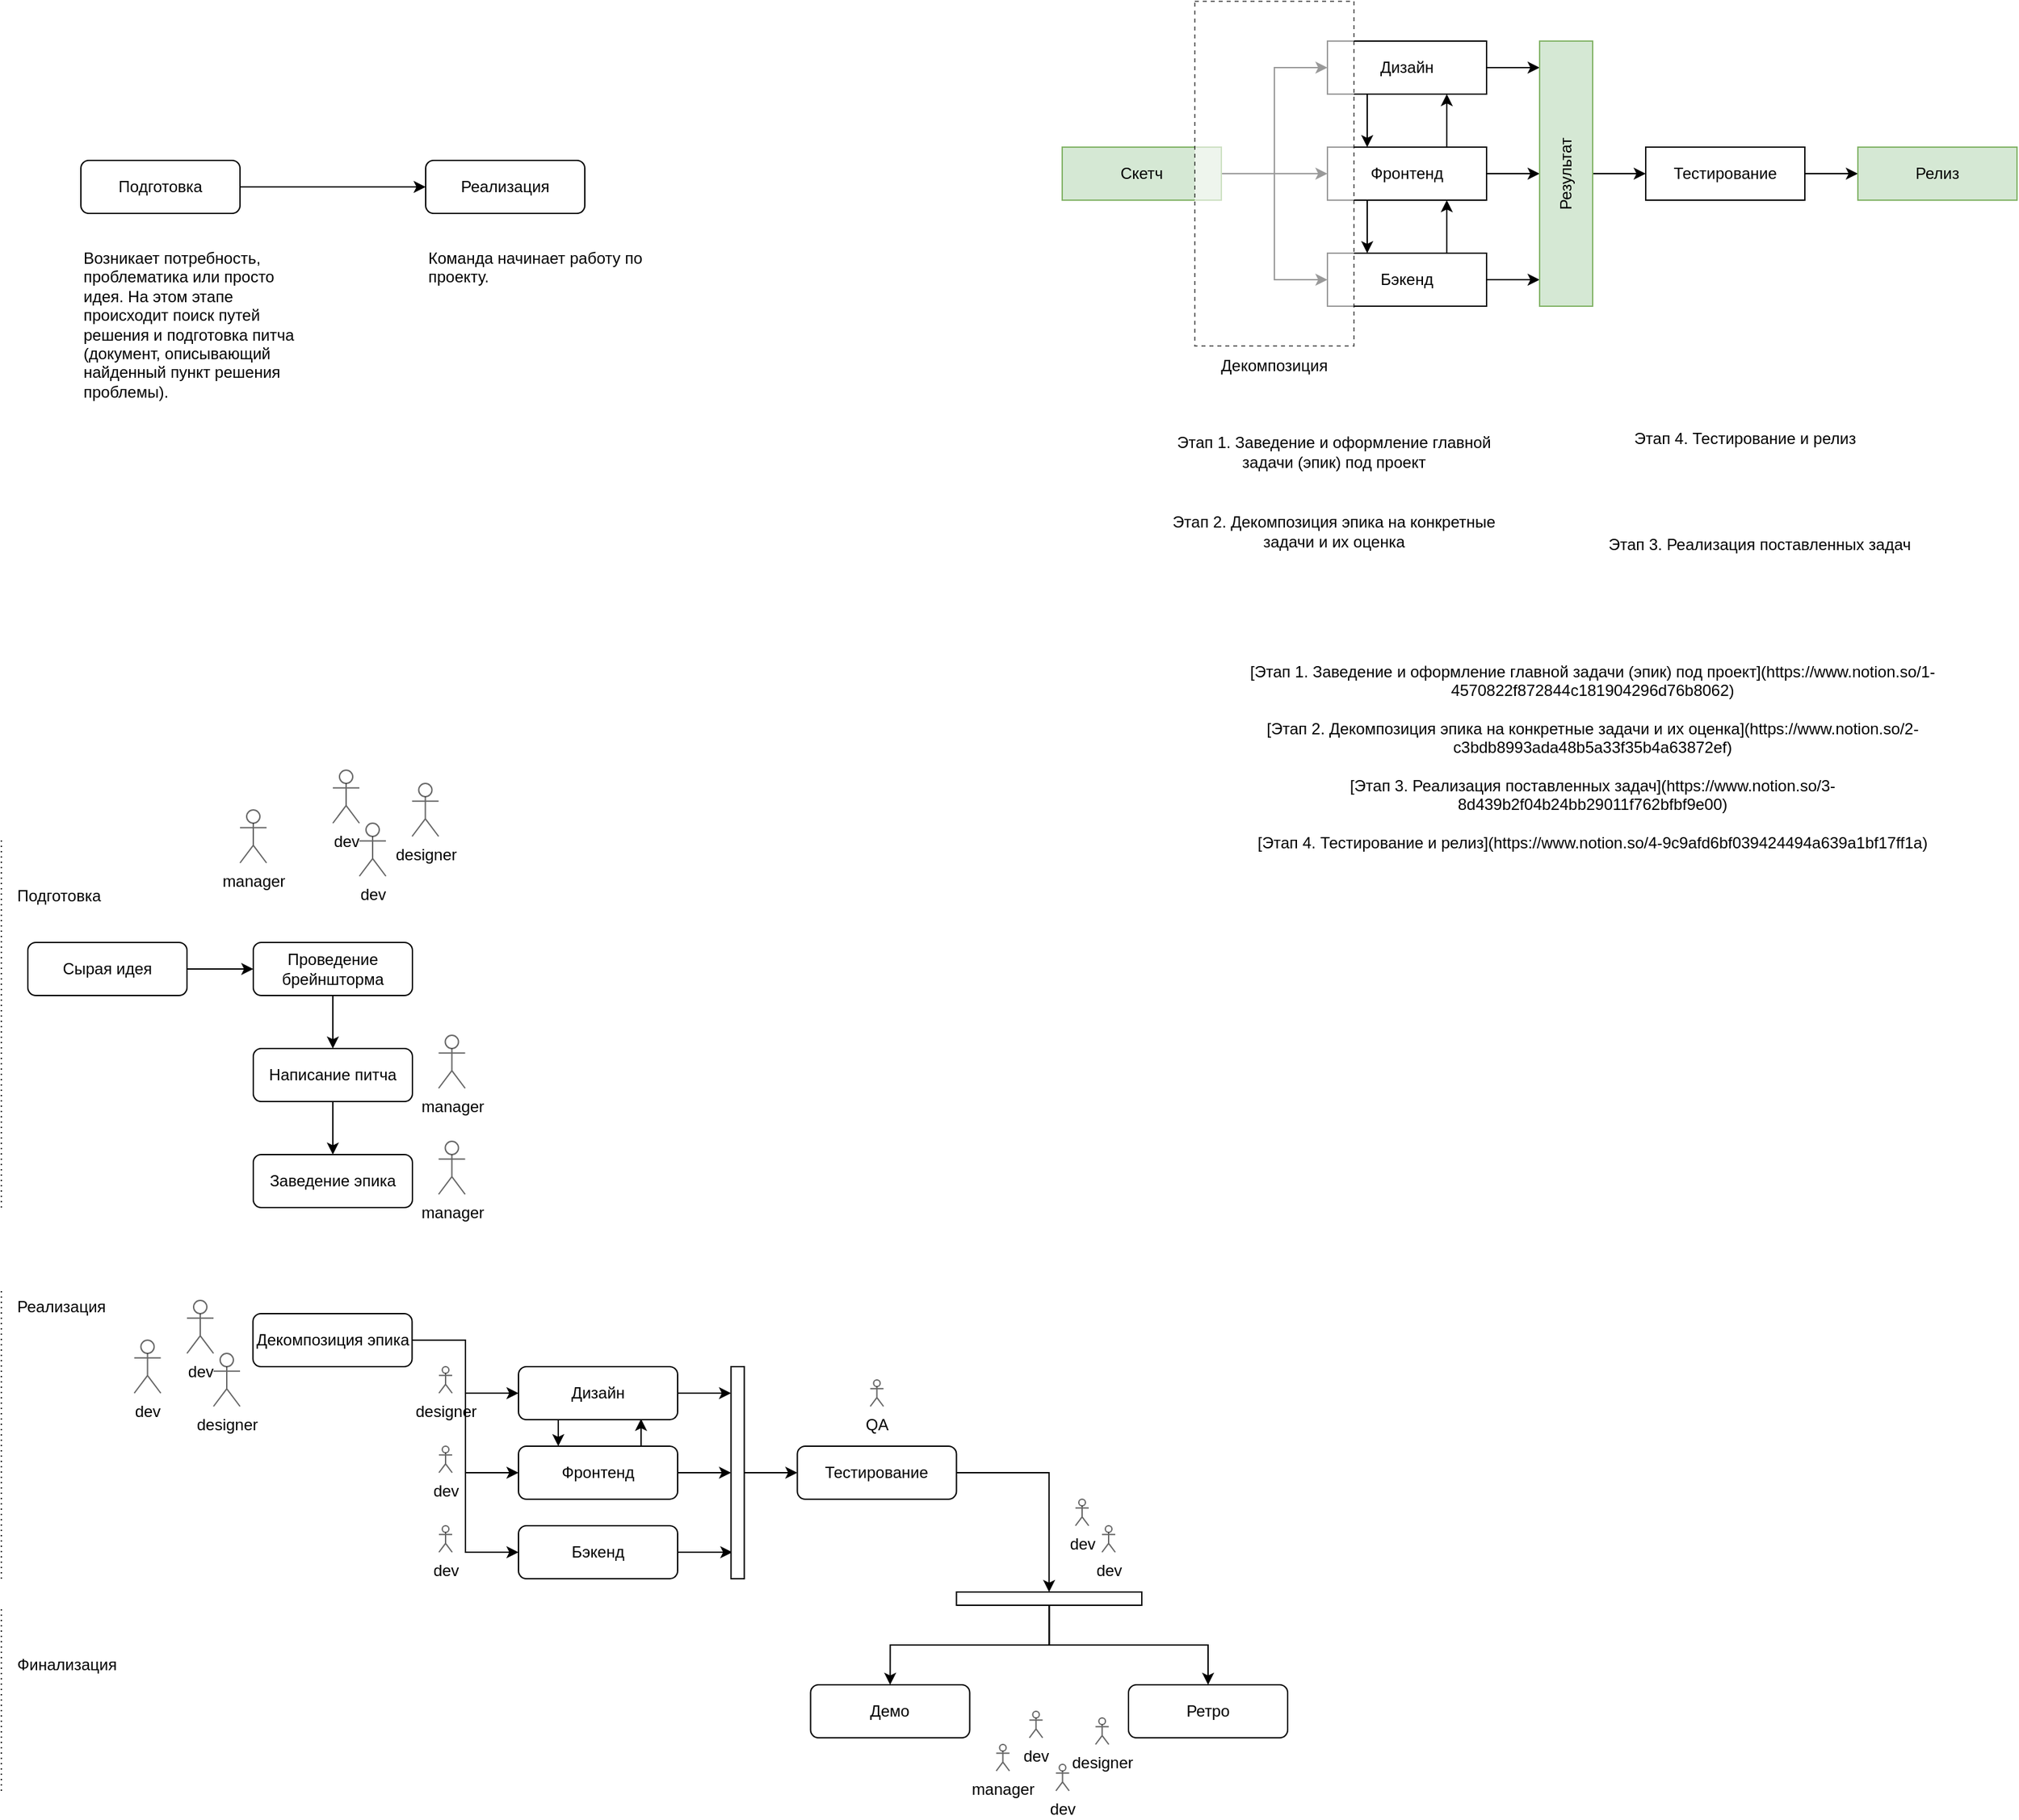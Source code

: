 <mxfile version="15.5.5" type="github">
  <diagram id="WQVOqClJDmihkoMT0SWu" name="Page-1">
    <mxGraphModel dx="1426" dy="2090" grid="1" gridSize="10" guides="1" tooltips="1" connect="1" arrows="1" fold="1" page="1" pageScale="1" pageWidth="827" pageHeight="1169" math="0" shadow="0">
      <root>
        <mxCell id="0" />
        <mxCell id="1" parent="0" />
        <mxCell id="YQrZKttQEr3VEtj5sMxb-9" style="edgeStyle=none;rounded=0;orthogonalLoop=1;jettySize=auto;html=1;endArrow=classic;endFill=1;" edge="1" parent="1" source="YQrZKttQEr3VEtj5sMxb-2" target="YQrZKttQEr3VEtj5sMxb-4">
          <mxGeometry relative="1" as="geometry" />
        </mxCell>
        <mxCell id="YQrZKttQEr3VEtj5sMxb-2" value="Сырая идея" style="rounded=1;whiteSpace=wrap;html=1;" vertex="1" parent="1">
          <mxGeometry x="60" y="-440" width="120" height="40" as="geometry" />
        </mxCell>
        <mxCell id="YQrZKttQEr3VEtj5sMxb-94" style="edgeStyle=elbowEdgeStyle;rounded=0;orthogonalLoop=1;jettySize=auto;html=1;endArrow=classic;endFill=1;strokeWidth=1;" edge="1" parent="1" source="YQrZKttQEr3VEtj5sMxb-4" target="YQrZKttQEr3VEtj5sMxb-93">
          <mxGeometry relative="1" as="geometry" />
        </mxCell>
        <mxCell id="YQrZKttQEr3VEtj5sMxb-4" value="Проведение брейншторма" style="rounded=1;whiteSpace=wrap;html=1;" vertex="1" parent="1">
          <mxGeometry x="230" y="-440" width="120" height="40" as="geometry" />
        </mxCell>
        <mxCell id="YQrZKttQEr3VEtj5sMxb-42" value="" style="edgeStyle=elbowEdgeStyle;rounded=0;orthogonalLoop=1;jettySize=auto;html=1;endArrow=classic;endFill=1;strokeWidth=1;exitX=1;exitY=0.5;exitDx=0;exitDy=0;" edge="1" parent="1" source="YQrZKttQEr3VEtj5sMxb-96" target="YQrZKttQEr3VEtj5sMxb-41">
          <mxGeometry relative="1" as="geometry">
            <mxPoint x="520" y="-140" as="sourcePoint" />
          </mxGeometry>
        </mxCell>
        <mxCell id="YQrZKttQEr3VEtj5sMxb-45" style="edgeStyle=elbowEdgeStyle;rounded=0;orthogonalLoop=1;jettySize=auto;html=1;endArrow=classic;endFill=1;strokeWidth=1;exitX=1;exitY=0.5;exitDx=0;exitDy=0;" edge="1" parent="1" source="YQrZKttQEr3VEtj5sMxb-96" target="YQrZKttQEr3VEtj5sMxb-43">
          <mxGeometry relative="1" as="geometry">
            <mxPoint x="520" y="-140" as="sourcePoint" />
          </mxGeometry>
        </mxCell>
        <mxCell id="YQrZKttQEr3VEtj5sMxb-46" style="edgeStyle=elbowEdgeStyle;rounded=0;orthogonalLoop=1;jettySize=auto;html=1;entryX=0;entryY=0.5;entryDx=0;entryDy=0;endArrow=classic;endFill=1;strokeWidth=1;exitX=1;exitY=0.5;exitDx=0;exitDy=0;" edge="1" parent="1" source="YQrZKttQEr3VEtj5sMxb-96" target="YQrZKttQEr3VEtj5sMxb-44">
          <mxGeometry relative="1" as="geometry">
            <mxPoint x="520" y="-140" as="sourcePoint" />
          </mxGeometry>
        </mxCell>
        <mxCell id="YQrZKttQEr3VEtj5sMxb-111" style="edgeStyle=orthogonalEdgeStyle;rounded=0;orthogonalLoop=1;jettySize=auto;html=1;entryX=0.5;entryY=0;entryDx=0;entryDy=0;endArrow=classic;endFill=1;strokeWidth=1;exitX=1;exitY=0.5;exitDx=0;exitDy=0;" edge="1" parent="1" source="YQrZKttQEr3VEtj5sMxb-21" target="YQrZKttQEr3VEtj5sMxb-109">
          <mxGeometry relative="1" as="geometry" />
        </mxCell>
        <mxCell id="YQrZKttQEr3VEtj5sMxb-21" value="Тестирование" style="rounded=1;whiteSpace=wrap;html=1;" vertex="1" parent="1">
          <mxGeometry x="640.25" y="-60" width="120" height="40" as="geometry" />
        </mxCell>
        <mxCell id="YQrZKttQEr3VEtj5sMxb-25" value="Демо" style="rounded=1;whiteSpace=wrap;html=1;" vertex="1" parent="1">
          <mxGeometry x="650.25" y="120" width="120" height="40" as="geometry" />
        </mxCell>
        <mxCell id="YQrZKttQEr3VEtj5sMxb-28" value="Подготовка" style="text;html=1;strokeColor=none;fillColor=none;align=left;verticalAlign=middle;whiteSpace=wrap;rounded=0;" vertex="1" parent="1">
          <mxGeometry x="50" y="-490" width="70" height="30" as="geometry" />
        </mxCell>
        <mxCell id="YQrZKttQEr3VEtj5sMxb-31" value="" style="endArrow=none;dashed=1;html=1;dashPattern=1 3;strokeWidth=1;rounded=0;" edge="1" parent="1">
          <mxGeometry width="50" height="50" relative="1" as="geometry">
            <mxPoint x="40" y="-240" as="sourcePoint" />
            <mxPoint x="40" y="-520" as="targetPoint" />
          </mxGeometry>
        </mxCell>
        <mxCell id="YQrZKttQEr3VEtj5sMxb-33" value="Реализация" style="text;html=1;strokeColor=none;fillColor=none;align=left;verticalAlign=middle;whiteSpace=wrap;rounded=0;" vertex="1" parent="1">
          <mxGeometry x="49.75" y="-180" width="70" height="30" as="geometry" />
        </mxCell>
        <mxCell id="YQrZKttQEr3VEtj5sMxb-34" value="" style="endArrow=none;dashed=1;html=1;dashPattern=1 3;strokeWidth=1;rounded=0;" edge="1" parent="1">
          <mxGeometry width="50" height="50" relative="1" as="geometry">
            <mxPoint x="40" y="40" as="sourcePoint" />
            <mxPoint x="40" y="-180" as="targetPoint" />
          </mxGeometry>
        </mxCell>
        <mxCell id="YQrZKttQEr3VEtj5sMxb-36" value="Финализация" style="text;html=1;strokeColor=none;fillColor=none;align=left;verticalAlign=middle;whiteSpace=wrap;rounded=0;" vertex="1" parent="1">
          <mxGeometry x="50" y="90" width="70" height="30" as="geometry" />
        </mxCell>
        <mxCell id="YQrZKttQEr3VEtj5sMxb-37" value="" style="endArrow=none;dashed=1;html=1;dashPattern=1 3;strokeWidth=1;rounded=0;" edge="1" parent="1">
          <mxGeometry width="50" height="50" relative="1" as="geometry">
            <mxPoint x="40" y="200" as="sourcePoint" />
            <mxPoint x="40" y="60" as="targetPoint" />
          </mxGeometry>
        </mxCell>
        <mxCell id="YQrZKttQEr3VEtj5sMxb-39" value="Ретро" style="rounded=1;whiteSpace=wrap;html=1;" vertex="1" parent="1">
          <mxGeometry x="890" y="120" width="120" height="40" as="geometry" />
        </mxCell>
        <mxCell id="YQrZKttQEr3VEtj5sMxb-52" style="edgeStyle=elbowEdgeStyle;rounded=0;orthogonalLoop=1;jettySize=auto;html=1;entryX=0;entryY=0.125;entryDx=0;entryDy=0;entryPerimeter=0;endArrow=classic;endFill=1;strokeWidth=1;" edge="1" parent="1" source="YQrZKttQEr3VEtj5sMxb-41" target="YQrZKttQEr3VEtj5sMxb-51">
          <mxGeometry relative="1" as="geometry" />
        </mxCell>
        <mxCell id="YQrZKttQEr3VEtj5sMxb-56" style="edgeStyle=elbowEdgeStyle;rounded=0;orthogonalLoop=1;jettySize=auto;html=1;entryX=0.25;entryY=0;entryDx=0;entryDy=0;endArrow=classic;endFill=1;strokeWidth=1;" edge="1" parent="1" source="YQrZKttQEr3VEtj5sMxb-41" target="YQrZKttQEr3VEtj5sMxb-43">
          <mxGeometry relative="1" as="geometry" />
        </mxCell>
        <mxCell id="YQrZKttQEr3VEtj5sMxb-41" value="Дизайн" style="rounded=1;whiteSpace=wrap;html=1;" vertex="1" parent="1">
          <mxGeometry x="430" y="-120" width="120" height="40" as="geometry" />
        </mxCell>
        <mxCell id="YQrZKttQEr3VEtj5sMxb-53" style="edgeStyle=elbowEdgeStyle;rounded=0;orthogonalLoop=1;jettySize=auto;html=1;entryX=0;entryY=0.5;entryDx=0;entryDy=0;endArrow=classic;endFill=1;strokeWidth=1;" edge="1" parent="1" source="YQrZKttQEr3VEtj5sMxb-43" target="YQrZKttQEr3VEtj5sMxb-51">
          <mxGeometry relative="1" as="geometry" />
        </mxCell>
        <mxCell id="YQrZKttQEr3VEtj5sMxb-114" style="edgeStyle=orthogonalEdgeStyle;rounded=0;orthogonalLoop=1;jettySize=auto;html=1;entryX=0.77;entryY=0.985;entryDx=0;entryDy=0;entryPerimeter=0;endArrow=classic;endFill=1;strokeWidth=1;exitX=0.782;exitY=0.006;exitDx=0;exitDy=0;exitPerimeter=0;" edge="1" parent="1" source="YQrZKttQEr3VEtj5sMxb-43" target="YQrZKttQEr3VEtj5sMxb-41">
          <mxGeometry relative="1" as="geometry" />
        </mxCell>
        <mxCell id="YQrZKttQEr3VEtj5sMxb-43" value="Фронтенд" style="rounded=1;whiteSpace=wrap;html=1;" vertex="1" parent="1">
          <mxGeometry x="430" y="-60" width="120" height="40" as="geometry" />
        </mxCell>
        <mxCell id="YQrZKttQEr3VEtj5sMxb-54" style="edgeStyle=elbowEdgeStyle;rounded=0;orthogonalLoop=1;jettySize=auto;html=1;entryX=0.1;entryY=0.875;entryDx=0;entryDy=0;entryPerimeter=0;endArrow=classic;endFill=1;strokeWidth=1;" edge="1" parent="1" source="YQrZKttQEr3VEtj5sMxb-44" target="YQrZKttQEr3VEtj5sMxb-51">
          <mxGeometry relative="1" as="geometry" />
        </mxCell>
        <mxCell id="YQrZKttQEr3VEtj5sMxb-44" value="Бэкенд" style="rounded=1;whiteSpace=wrap;html=1;" vertex="1" parent="1">
          <mxGeometry x="430" width="120" height="40" as="geometry" />
        </mxCell>
        <mxCell id="YQrZKttQEr3VEtj5sMxb-110" style="edgeStyle=elbowEdgeStyle;rounded=0;orthogonalLoop=1;jettySize=auto;html=1;endArrow=classic;endFill=1;strokeWidth=1;" edge="1" parent="1" source="YQrZKttQEr3VEtj5sMxb-51" target="YQrZKttQEr3VEtj5sMxb-21">
          <mxGeometry relative="1" as="geometry" />
        </mxCell>
        <mxCell id="YQrZKttQEr3VEtj5sMxb-51" value="" style="rounded=0;whiteSpace=wrap;html=1;align=left;" vertex="1" parent="1">
          <mxGeometry x="590.25" y="-120" width="10" height="160" as="geometry" />
        </mxCell>
        <mxCell id="YQrZKttQEr3VEtj5sMxb-61" value="" style="edgeStyle=elbowEdgeStyle;rounded=0;orthogonalLoop=1;jettySize=auto;html=1;endArrow=classic;endFill=1;strokeWidth=1;" edge="1" parent="1" source="YQrZKttQEr3VEtj5sMxb-57" target="YQrZKttQEr3VEtj5sMxb-60">
          <mxGeometry relative="1" as="geometry" />
        </mxCell>
        <mxCell id="YQrZKttQEr3VEtj5sMxb-57" value="Подготовка" style="rounded=1;whiteSpace=wrap;html=1;" vertex="1" parent="1">
          <mxGeometry x="100" y="-1030" width="120" height="40" as="geometry" />
        </mxCell>
        <mxCell id="YQrZKttQEr3VEtj5sMxb-59" value="Возникает потребность, проблематика или просто идея. На этом этапе происходит поиск путей решения и подготовка питча (документ, описывающий найденный пункт решения проблемы)." style="text;html=1;strokeColor=none;fillColor=none;align=left;verticalAlign=top;whiteSpace=wrap;rounded=0;" vertex="1" parent="1">
          <mxGeometry x="100.25" y="-970" width="170" height="120" as="geometry" />
        </mxCell>
        <mxCell id="YQrZKttQEr3VEtj5sMxb-60" value="Реализация" style="rounded=1;whiteSpace=wrap;html=1;" vertex="1" parent="1">
          <mxGeometry x="360" y="-1030" width="120" height="40" as="geometry" />
        </mxCell>
        <mxCell id="YQrZKttQEr3VEtj5sMxb-62" value="Команда начинает работу по проекту.&amp;nbsp;" style="text;html=1;strokeColor=none;fillColor=none;align=left;verticalAlign=top;whiteSpace=wrap;rounded=0;" vertex="1" parent="1">
          <mxGeometry x="360" y="-970" width="170" height="90" as="geometry" />
        </mxCell>
        <mxCell id="YQrZKttQEr3VEtj5sMxb-65" value="" style="edgeStyle=elbowEdgeStyle;rounded=0;orthogonalLoop=1;jettySize=auto;html=1;endArrow=classic;endFill=1;strokeWidth=1;" edge="1" parent="1" source="YQrZKttQEr3VEtj5sMxb-63" target="YQrZKttQEr3VEtj5sMxb-64">
          <mxGeometry relative="1" as="geometry" />
        </mxCell>
        <mxCell id="YQrZKttQEr3VEtj5sMxb-67" style="edgeStyle=elbowEdgeStyle;rounded=0;orthogonalLoop=1;jettySize=auto;html=1;endArrow=classic;endFill=1;strokeWidth=1;" edge="1" parent="1" source="YQrZKttQEr3VEtj5sMxb-63" target="YQrZKttQEr3VEtj5sMxb-66">
          <mxGeometry relative="1" as="geometry" />
        </mxCell>
        <mxCell id="YQrZKttQEr3VEtj5sMxb-69" style="edgeStyle=elbowEdgeStyle;rounded=0;orthogonalLoop=1;jettySize=auto;html=1;endArrow=classic;endFill=1;strokeWidth=1;" edge="1" parent="1" source="YQrZKttQEr3VEtj5sMxb-63" target="YQrZKttQEr3VEtj5sMxb-68">
          <mxGeometry relative="1" as="geometry" />
        </mxCell>
        <mxCell id="YQrZKttQEr3VEtj5sMxb-63" value="Скетч" style="rounded=0;whiteSpace=wrap;html=1;align=center;verticalAlign=middle;fillColor=#d5e8d4;strokeColor=#82b366;" vertex="1" parent="1">
          <mxGeometry x="840" y="-1040" width="120" height="40" as="geometry" />
        </mxCell>
        <mxCell id="YQrZKttQEr3VEtj5sMxb-71" style="edgeStyle=elbowEdgeStyle;rounded=0;orthogonalLoop=1;jettySize=auto;html=1;entryX=0.75;entryY=1;entryDx=0;entryDy=0;endArrow=classic;endFill=1;strokeWidth=1;" edge="1" parent="1" source="YQrZKttQEr3VEtj5sMxb-64" target="YQrZKttQEr3VEtj5sMxb-68">
          <mxGeometry relative="1" as="geometry" />
        </mxCell>
        <mxCell id="YQrZKttQEr3VEtj5sMxb-72" style="edgeStyle=elbowEdgeStyle;rounded=0;orthogonalLoop=1;jettySize=auto;html=1;entryX=0.25;entryY=0;entryDx=0;entryDy=0;endArrow=classic;endFill=1;strokeWidth=1;" edge="1" parent="1" source="YQrZKttQEr3VEtj5sMxb-64" target="YQrZKttQEr3VEtj5sMxb-66">
          <mxGeometry relative="1" as="geometry" />
        </mxCell>
        <mxCell id="YQrZKttQEr3VEtj5sMxb-76" style="edgeStyle=elbowEdgeStyle;rounded=0;orthogonalLoop=1;jettySize=auto;html=1;entryX=0;entryY=0.5;entryDx=0;entryDy=0;endArrow=classic;endFill=1;strokeWidth=1;" edge="1" parent="1" source="YQrZKttQEr3VEtj5sMxb-64" target="YQrZKttQEr3VEtj5sMxb-74">
          <mxGeometry relative="1" as="geometry" />
        </mxCell>
        <mxCell id="YQrZKttQEr3VEtj5sMxb-64" value="Фронтенд" style="rounded=0;whiteSpace=wrap;html=1;align=center;verticalAlign=middle;" vertex="1" parent="1">
          <mxGeometry x="1040" y="-1040" width="120" height="40" as="geometry" />
        </mxCell>
        <mxCell id="YQrZKttQEr3VEtj5sMxb-73" style="edgeStyle=elbowEdgeStyle;rounded=0;orthogonalLoop=1;jettySize=auto;html=1;entryX=0.75;entryY=1;entryDx=0;entryDy=0;endArrow=classic;endFill=1;strokeWidth=1;" edge="1" parent="1" source="YQrZKttQEr3VEtj5sMxb-66" target="YQrZKttQEr3VEtj5sMxb-64">
          <mxGeometry relative="1" as="geometry" />
        </mxCell>
        <mxCell id="YQrZKttQEr3VEtj5sMxb-77" style="edgeStyle=elbowEdgeStyle;rounded=0;orthogonalLoop=1;jettySize=auto;html=1;entryX=0;entryY=0.9;entryDx=0;entryDy=0;entryPerimeter=0;endArrow=classic;endFill=1;strokeWidth=1;" edge="1" parent="1" source="YQrZKttQEr3VEtj5sMxb-66" target="YQrZKttQEr3VEtj5sMxb-74">
          <mxGeometry relative="1" as="geometry" />
        </mxCell>
        <mxCell id="YQrZKttQEr3VEtj5sMxb-66" value="Бэкенд" style="rounded=0;whiteSpace=wrap;html=1;align=center;verticalAlign=middle;" vertex="1" parent="1">
          <mxGeometry x="1040" y="-960" width="120" height="40" as="geometry" />
        </mxCell>
        <mxCell id="YQrZKttQEr3VEtj5sMxb-70" style="edgeStyle=elbowEdgeStyle;rounded=0;orthogonalLoop=1;jettySize=auto;html=1;entryX=0.25;entryY=0;entryDx=0;entryDy=0;endArrow=classic;endFill=1;strokeWidth=1;" edge="1" parent="1" source="YQrZKttQEr3VEtj5sMxb-68" target="YQrZKttQEr3VEtj5sMxb-64">
          <mxGeometry relative="1" as="geometry" />
        </mxCell>
        <mxCell id="YQrZKttQEr3VEtj5sMxb-75" style="edgeStyle=elbowEdgeStyle;rounded=0;orthogonalLoop=1;jettySize=auto;html=1;entryX=0;entryY=0.1;entryDx=0;entryDy=0;entryPerimeter=0;endArrow=classic;endFill=1;strokeWidth=1;" edge="1" parent="1" source="YQrZKttQEr3VEtj5sMxb-68" target="YQrZKttQEr3VEtj5sMxb-74">
          <mxGeometry relative="1" as="geometry" />
        </mxCell>
        <mxCell id="YQrZKttQEr3VEtj5sMxb-68" value="Дизайн" style="rounded=0;whiteSpace=wrap;html=1;align=center;verticalAlign=middle;" vertex="1" parent="1">
          <mxGeometry x="1040" y="-1120" width="120" height="40" as="geometry" />
        </mxCell>
        <mxCell id="YQrZKttQEr3VEtj5sMxb-79" style="edgeStyle=elbowEdgeStyle;rounded=0;orthogonalLoop=1;jettySize=auto;html=1;endArrow=classic;endFill=1;strokeWidth=1;" edge="1" parent="1" source="YQrZKttQEr3VEtj5sMxb-74" target="YQrZKttQEr3VEtj5sMxb-78">
          <mxGeometry relative="1" as="geometry" />
        </mxCell>
        <mxCell id="YQrZKttQEr3VEtj5sMxb-74" value="Результат" style="rounded=0;whiteSpace=wrap;html=1;align=center;verticalAlign=middle;horizontal=0;fillColor=#d5e8d4;strokeColor=#82b366;" vertex="1" parent="1">
          <mxGeometry x="1200" y="-1120" width="40" height="200" as="geometry" />
        </mxCell>
        <mxCell id="YQrZKttQEr3VEtj5sMxb-81" style="edgeStyle=elbowEdgeStyle;rounded=0;orthogonalLoop=1;jettySize=auto;html=1;endArrow=classic;endFill=1;strokeWidth=1;" edge="1" parent="1" source="YQrZKttQEr3VEtj5sMxb-78" target="YQrZKttQEr3VEtj5sMxb-80">
          <mxGeometry relative="1" as="geometry" />
        </mxCell>
        <mxCell id="YQrZKttQEr3VEtj5sMxb-78" value="Тестирование" style="rounded=0;whiteSpace=wrap;html=1;align=center;verticalAlign=middle;" vertex="1" parent="1">
          <mxGeometry x="1280" y="-1040" width="120" height="40" as="geometry" />
        </mxCell>
        <mxCell id="YQrZKttQEr3VEtj5sMxb-80" value="Релиз" style="rounded=0;whiteSpace=wrap;html=1;align=center;verticalAlign=middle;fillColor=#d5e8d4;strokeColor=#82b366;" vertex="1" parent="1">
          <mxGeometry x="1440" y="-1040" width="120" height="40" as="geometry" />
        </mxCell>
        <mxCell id="YQrZKttQEr3VEtj5sMxb-82" value="" style="rounded=0;whiteSpace=wrap;html=1;align=center;verticalAlign=middle;fillColor=default;dashed=1;opacity=60;" vertex="1" parent="1">
          <mxGeometry x="940" y="-1150" width="120" height="260" as="geometry" />
        </mxCell>
        <mxCell id="YQrZKttQEr3VEtj5sMxb-83" value="Декомпозиция" style="text;html=1;strokeColor=none;fillColor=none;align=center;verticalAlign=middle;whiteSpace=wrap;rounded=0;dashed=1;opacity=60;" vertex="1" parent="1">
          <mxGeometry x="970" y="-890" width="60" height="30" as="geometry" />
        </mxCell>
        <mxCell id="YQrZKttQEr3VEtj5sMxb-84" value="&lt;div&gt;[Этап 1. Заведение и оформление главной задачи (эпик) под проект](https://www.notion.so/1-4570822f872844c181904296d76b8062)&lt;/div&gt;&lt;div&gt;&lt;br&gt;&lt;/div&gt;&lt;div&gt;[Этап 2. Декомпозиция эпика на конкретные задачи и их оценка](https://www.notion.so/2-c3bdb8993ada48b5a33f35b4a63872ef)&lt;/div&gt;&lt;div&gt;&lt;br&gt;&lt;/div&gt;&lt;div&gt;[Этап 3. Реализация поставленных задач](https://www.notion.so/3-8d439b2f04b24bb29011f762bfbf9e00)&lt;/div&gt;&lt;div&gt;&lt;br&gt;&lt;/div&gt;&lt;div&gt;[Этап 4. Тестирование и релиз](https://www.notion.so/4-9c9afd6bf039424494a639a1bf17ff1a)&lt;/div&gt;" style="text;html=1;strokeColor=none;fillColor=none;align=center;verticalAlign=middle;whiteSpace=wrap;rounded=0;dashed=1;opacity=60;" vertex="1" parent="1">
          <mxGeometry x="960" y="-720" width="560" height="280" as="geometry" />
        </mxCell>
        <mxCell id="YQrZKttQEr3VEtj5sMxb-85" value="Этап 1. Заведение и оформление главной задачи (эпик) под проект" style="text;html=1;strokeColor=none;fillColor=none;align=center;verticalAlign=middle;whiteSpace=wrap;rounded=0;dashed=1;opacity=60;" vertex="1" parent="1">
          <mxGeometry x="920" y="-830" width="250" height="40" as="geometry" />
        </mxCell>
        <mxCell id="YQrZKttQEr3VEtj5sMxb-86" value="Этап 2. Декомпозиция эпика на конкретные задачи и их оценка" style="text;html=1;strokeColor=none;fillColor=none;align=center;verticalAlign=middle;whiteSpace=wrap;rounded=0;dashed=1;opacity=60;" vertex="1" parent="1">
          <mxGeometry x="920" y="-770" width="250" height="40" as="geometry" />
        </mxCell>
        <mxCell id="YQrZKttQEr3VEtj5sMxb-87" value="Этап 3. Реализация поставленных задач" style="text;html=1;strokeColor=none;fillColor=none;align=center;verticalAlign=middle;whiteSpace=wrap;rounded=0;dashed=1;opacity=60;" vertex="1" parent="1">
          <mxGeometry x="1241" y="-760" width="250" height="40" as="geometry" />
        </mxCell>
        <mxCell id="YQrZKttQEr3VEtj5sMxb-88" value="Этап 4. Тестирование и релиз" style="text;html=1;strokeColor=none;fillColor=none;align=center;verticalAlign=middle;whiteSpace=wrap;rounded=0;dashed=1;opacity=60;" vertex="1" parent="1">
          <mxGeometry x="1230" y="-840" width="250" height="40" as="geometry" />
        </mxCell>
        <mxCell id="YQrZKttQEr3VEtj5sMxb-89" value="manager" style="shape=umlActor;verticalLabelPosition=bottom;verticalAlign=top;html=1;outlineConnect=0;fillColor=default;opacity=60;" vertex="1" parent="1">
          <mxGeometry x="220" y="-540" width="20" height="40" as="geometry" />
        </mxCell>
        <mxCell id="YQrZKttQEr3VEtj5sMxb-90" value="dev" style="shape=umlActor;verticalLabelPosition=bottom;verticalAlign=top;html=1;outlineConnect=0;fillColor=default;opacity=60;" vertex="1" parent="1">
          <mxGeometry x="290" y="-570" width="20" height="40" as="geometry" />
        </mxCell>
        <mxCell id="YQrZKttQEr3VEtj5sMxb-91" value="dev" style="shape=umlActor;verticalLabelPosition=bottom;verticalAlign=top;html=1;outlineConnect=0;fillColor=default;opacity=60;" vertex="1" parent="1">
          <mxGeometry x="310" y="-530" width="20" height="40" as="geometry" />
        </mxCell>
        <mxCell id="YQrZKttQEr3VEtj5sMxb-92" value="designer" style="shape=umlActor;verticalLabelPosition=bottom;verticalAlign=top;html=1;outlineConnect=0;fillColor=default;opacity=60;" vertex="1" parent="1">
          <mxGeometry x="349.75" y="-560" width="20" height="40" as="geometry" />
        </mxCell>
        <mxCell id="YQrZKttQEr3VEtj5sMxb-100" style="edgeStyle=elbowEdgeStyle;rounded=0;orthogonalLoop=1;jettySize=auto;html=1;endArrow=classic;endFill=1;strokeWidth=1;" edge="1" parent="1" source="YQrZKttQEr3VEtj5sMxb-93" target="YQrZKttQEr3VEtj5sMxb-95">
          <mxGeometry relative="1" as="geometry" />
        </mxCell>
        <mxCell id="YQrZKttQEr3VEtj5sMxb-93" value="Написание питча" style="rounded=1;whiteSpace=wrap;html=1;" vertex="1" parent="1">
          <mxGeometry x="230" y="-360" width="120" height="40" as="geometry" />
        </mxCell>
        <mxCell id="YQrZKttQEr3VEtj5sMxb-95" value="Заведение эпика" style="rounded=1;whiteSpace=wrap;html=1;" vertex="1" parent="1">
          <mxGeometry x="230" y="-280" width="120" height="40" as="geometry" />
        </mxCell>
        <mxCell id="YQrZKttQEr3VEtj5sMxb-96" value="Декомпозиция эпика" style="rounded=1;whiteSpace=wrap;html=1;" vertex="1" parent="1">
          <mxGeometry x="229.75" y="-160" width="120" height="40" as="geometry" />
        </mxCell>
        <mxCell id="YQrZKttQEr3VEtj5sMxb-97" value="dev" style="shape=umlActor;verticalLabelPosition=bottom;verticalAlign=top;html=1;outlineConnect=0;fillColor=default;opacity=60;" vertex="1" parent="1">
          <mxGeometry x="140.25" y="-140" width="20" height="40" as="geometry" />
        </mxCell>
        <mxCell id="YQrZKttQEr3VEtj5sMxb-98" value="dev" style="shape=umlActor;verticalLabelPosition=bottom;verticalAlign=top;html=1;outlineConnect=0;fillColor=default;opacity=60;" vertex="1" parent="1">
          <mxGeometry x="370" y="-60" width="10" height="20" as="geometry" />
        </mxCell>
        <mxCell id="YQrZKttQEr3VEtj5sMxb-99" value="designer" style="shape=umlActor;verticalLabelPosition=bottom;verticalAlign=top;html=1;outlineConnect=0;fillColor=default;opacity=60;" vertex="1" parent="1">
          <mxGeometry x="200" y="-130" width="20" height="40" as="geometry" />
        </mxCell>
        <mxCell id="YQrZKttQEr3VEtj5sMxb-102" value="manager" style="shape=umlActor;verticalLabelPosition=bottom;verticalAlign=top;html=1;outlineConnect=0;fillColor=default;opacity=60;" vertex="1" parent="1">
          <mxGeometry x="369.75" y="-290" width="20" height="40" as="geometry" />
        </mxCell>
        <mxCell id="YQrZKttQEr3VEtj5sMxb-103" value="manager" style="shape=umlActor;verticalLabelPosition=bottom;verticalAlign=top;html=1;outlineConnect=0;fillColor=default;opacity=60;" vertex="1" parent="1">
          <mxGeometry x="369.75" y="-370" width="20" height="40" as="geometry" />
        </mxCell>
        <mxCell id="YQrZKttQEr3VEtj5sMxb-104" value="designer" style="shape=umlActor;verticalLabelPosition=bottom;verticalAlign=top;html=1;outlineConnect=0;fillColor=default;opacity=60;" vertex="1" parent="1">
          <mxGeometry x="370" y="-120" width="10" height="20" as="geometry" />
        </mxCell>
        <mxCell id="YQrZKttQEr3VEtj5sMxb-105" value="dev" style="shape=umlActor;verticalLabelPosition=bottom;verticalAlign=top;html=1;outlineConnect=0;fillColor=default;opacity=60;" vertex="1" parent="1">
          <mxGeometry x="370" width="10" height="20" as="geometry" />
        </mxCell>
        <mxCell id="YQrZKttQEr3VEtj5sMxb-106" value="dev" style="shape=umlActor;verticalLabelPosition=bottom;verticalAlign=top;html=1;outlineConnect=0;fillColor=default;opacity=60;" vertex="1" parent="1">
          <mxGeometry x="180" y="-170" width="20" height="40" as="geometry" />
        </mxCell>
        <mxCell id="YQrZKttQEr3VEtj5sMxb-112" style="edgeStyle=orthogonalEdgeStyle;rounded=0;orthogonalLoop=1;jettySize=auto;html=1;entryX=0.5;entryY=0;entryDx=0;entryDy=0;endArrow=classic;endFill=1;strokeWidth=1;" edge="1" parent="1" source="YQrZKttQEr3VEtj5sMxb-109" target="YQrZKttQEr3VEtj5sMxb-25">
          <mxGeometry relative="1" as="geometry" />
        </mxCell>
        <mxCell id="YQrZKttQEr3VEtj5sMxb-113" style="edgeStyle=orthogonalEdgeStyle;rounded=0;orthogonalLoop=1;jettySize=auto;html=1;endArrow=classic;endFill=1;strokeWidth=1;" edge="1" parent="1" source="YQrZKttQEr3VEtj5sMxb-109" target="YQrZKttQEr3VEtj5sMxb-39">
          <mxGeometry relative="1" as="geometry" />
        </mxCell>
        <mxCell id="YQrZKttQEr3VEtj5sMxb-109" value="" style="rounded=0;whiteSpace=wrap;html=1;align=left;" vertex="1" parent="1">
          <mxGeometry x="760.25" y="50" width="139.75" height="10" as="geometry" />
        </mxCell>
        <mxCell id="YQrZKttQEr3VEtj5sMxb-115" value="QA" style="shape=umlActor;verticalLabelPosition=bottom;verticalAlign=top;html=1;outlineConnect=0;fillColor=default;opacity=60;" vertex="1" parent="1">
          <mxGeometry x="695.25" y="-110" width="10" height="20" as="geometry" />
        </mxCell>
        <mxCell id="YQrZKttQEr3VEtj5sMxb-118" value="dev" style="shape=umlActor;verticalLabelPosition=bottom;verticalAlign=top;html=1;outlineConnect=0;fillColor=default;opacity=60;" vertex="1" parent="1">
          <mxGeometry x="850" y="-20" width="10" height="20" as="geometry" />
        </mxCell>
        <mxCell id="YQrZKttQEr3VEtj5sMxb-119" value="dev" style="shape=umlActor;verticalLabelPosition=bottom;verticalAlign=top;html=1;outlineConnect=0;fillColor=default;opacity=60;" vertex="1" parent="1">
          <mxGeometry x="870" width="10" height="20" as="geometry" />
        </mxCell>
        <mxCell id="YQrZKttQEr3VEtj5sMxb-124" value="" style="group" vertex="1" connectable="0" parent="1">
          <mxGeometry x="790.25" y="150" width="74.87" height="40" as="geometry" />
        </mxCell>
        <mxCell id="YQrZKttQEr3VEtj5sMxb-120" value="manager" style="shape=umlActor;verticalLabelPosition=bottom;verticalAlign=top;html=1;outlineConnect=0;fillColor=default;opacity=60;" vertex="1" parent="YQrZKttQEr3VEtj5sMxb-124">
          <mxGeometry y="15" width="9.999" height="20" as="geometry" />
        </mxCell>
        <mxCell id="YQrZKttQEr3VEtj5sMxb-121" value="dev" style="shape=umlActor;verticalLabelPosition=bottom;verticalAlign=top;html=1;outlineConnect=0;fillColor=default;opacity=60;" vertex="1" parent="YQrZKttQEr3VEtj5sMxb-124">
          <mxGeometry x="24.998" y="-10" width="9.999" height="20" as="geometry" />
        </mxCell>
        <mxCell id="YQrZKttQEr3VEtj5sMxb-122" value="dev" style="shape=umlActor;verticalLabelPosition=bottom;verticalAlign=top;html=1;outlineConnect=0;fillColor=default;opacity=60;" vertex="1" parent="YQrZKttQEr3VEtj5sMxb-124">
          <mxGeometry x="44.997" y="30" width="9.999" height="20" as="geometry" />
        </mxCell>
        <mxCell id="YQrZKttQEr3VEtj5sMxb-123" value="designer" style="shape=umlActor;verticalLabelPosition=bottom;verticalAlign=top;html=1;outlineConnect=0;fillColor=default;opacity=60;" vertex="1" parent="YQrZKttQEr3VEtj5sMxb-124">
          <mxGeometry x="74.871" y="-5" width="9.999" height="20" as="geometry" />
        </mxCell>
      </root>
    </mxGraphModel>
  </diagram>
</mxfile>
